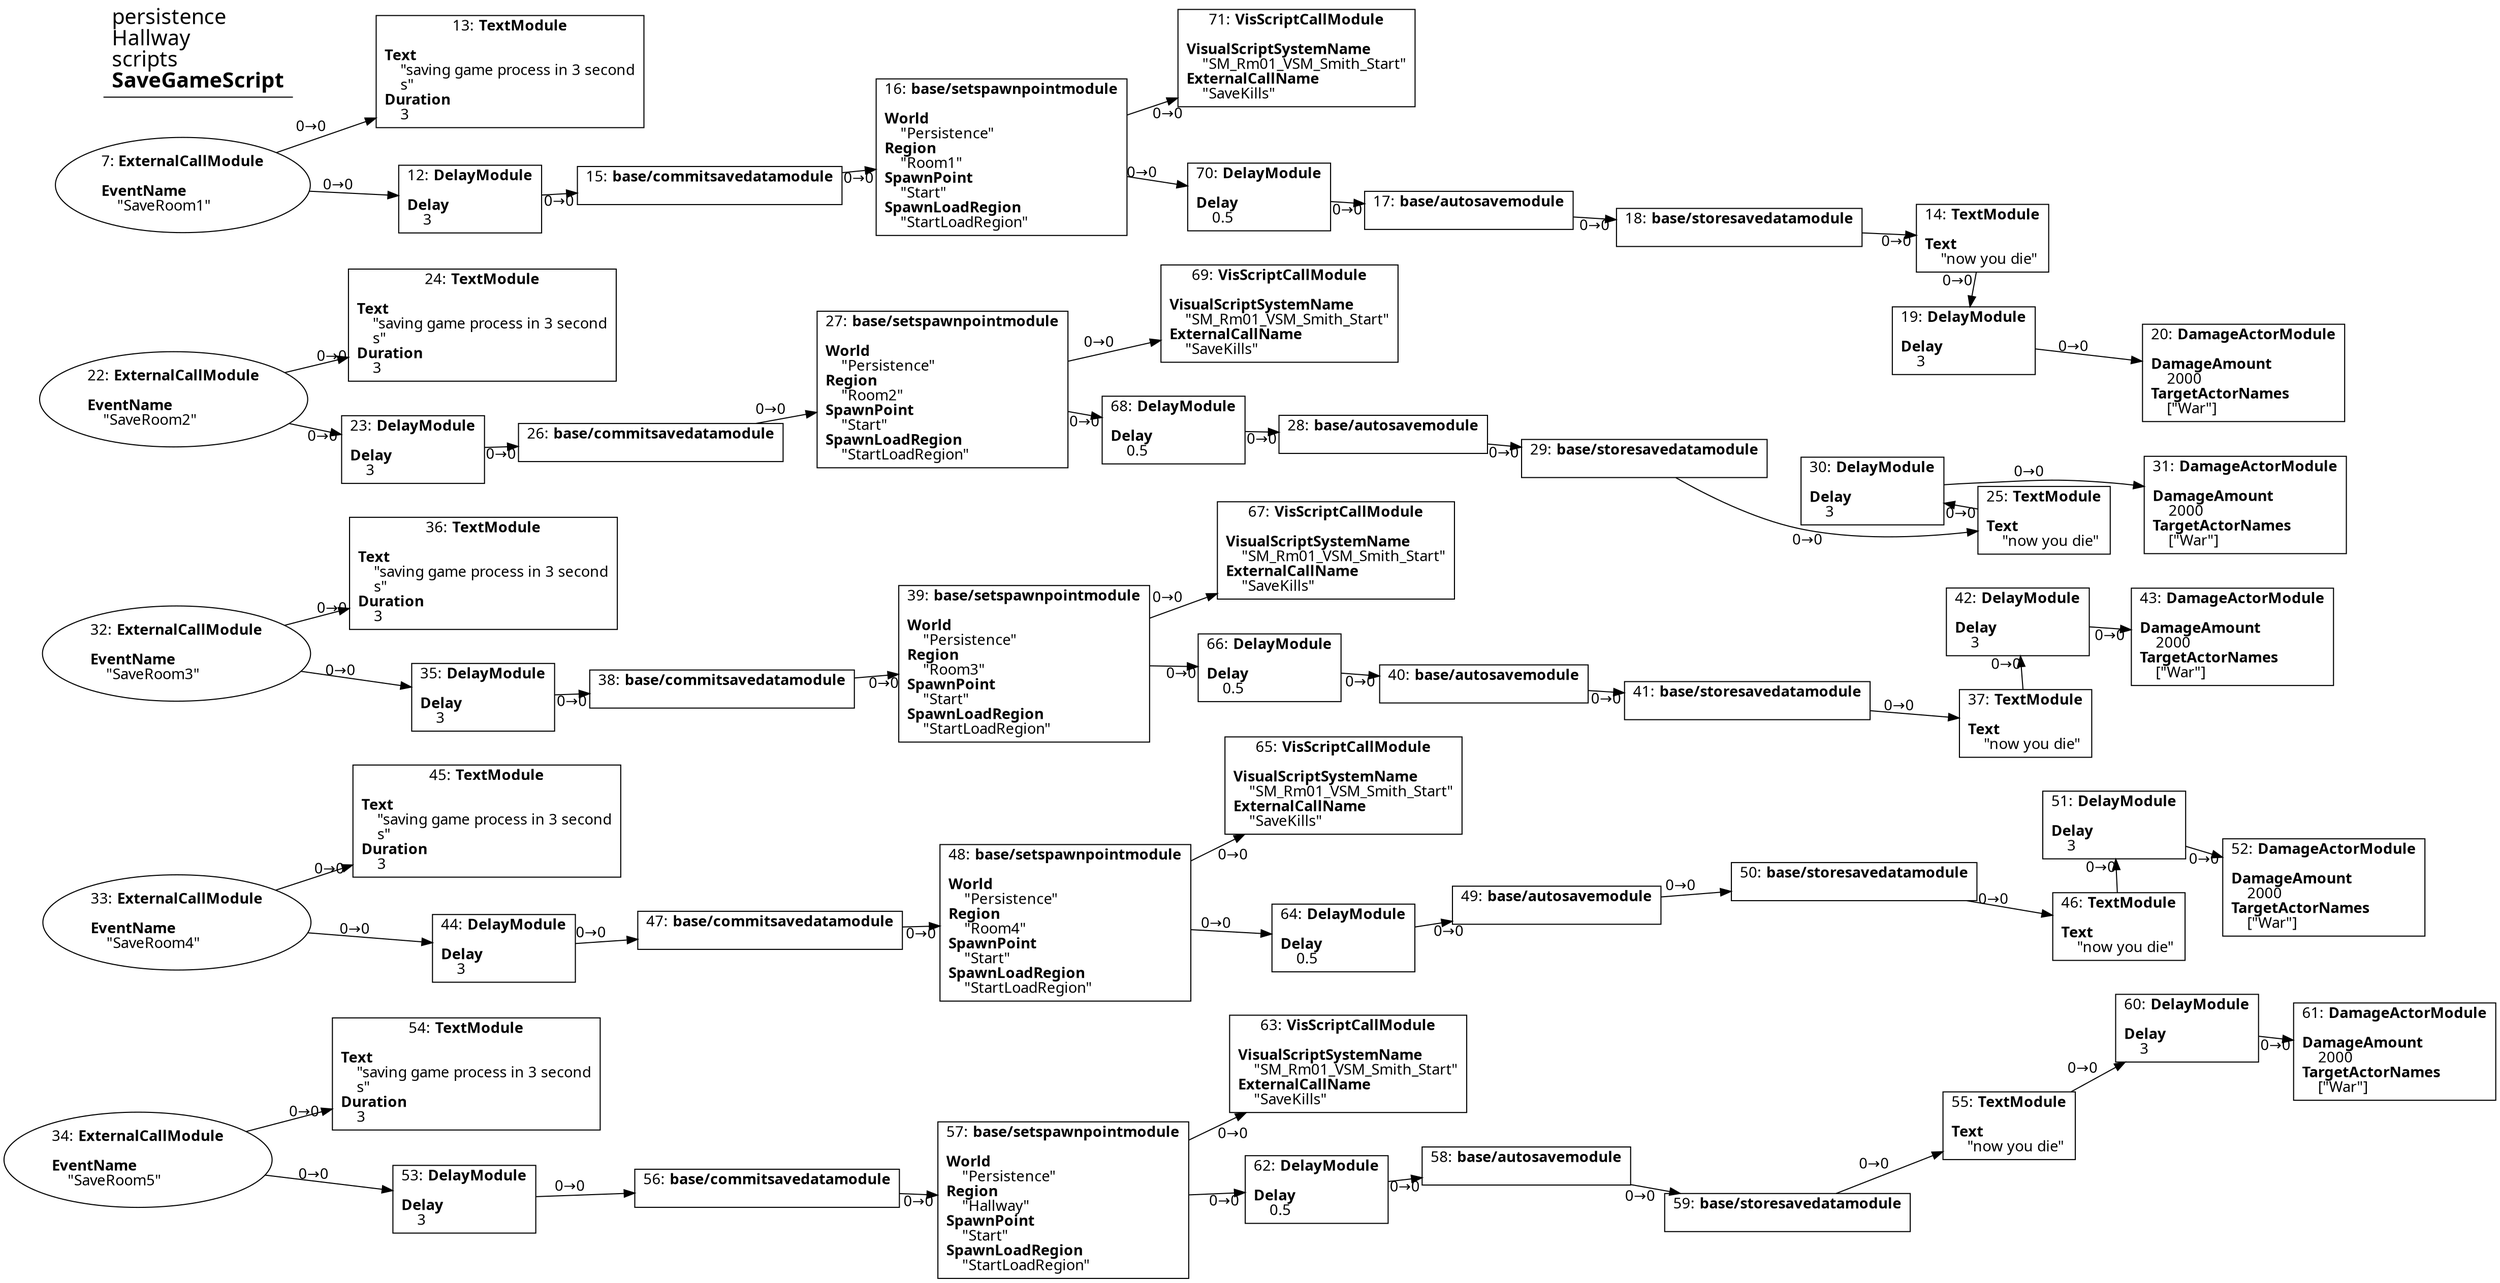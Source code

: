 digraph {
    layout = fdp;
    overlap = prism;
    sep = "+16";
    splines = spline;

    node [ shape = box ];

    graph [ fontname = "Segoe UI" ];
    node [ fontname = "Segoe UI" ];
    edge [ fontname = "Segoe UI" ];

    7 [ label = <7: <b>ExternalCallModule</b><br/><br/><b>EventName</b><br align="left"/>    &quot;SaveRoom1&quot;<br align="left"/>> ];
    7 [ shape = oval ]
    7 [ pos = "0.036000002,-0.179!" ];
    7 -> 12 [ label = "0→0" ];
    7 -> 13 [ label = "0→0" ];

    12 [ label = <12: <b>DelayModule</b><br/><br/><b>Delay</b><br align="left"/>    3<br align="left"/>> ];
    12 [ pos = "0.28800002,-0.179!" ];
    12 -> 15 [ label = "0→0" ];

    13 [ label = <13: <b>TextModule</b><br/><br/><b>Text</b><br align="left"/>    &quot;saving game process in 3 second<br align="left"/>    s&quot;<br align="left"/><b>Duration</b><br align="left"/>    3<br align="left"/>> ];
    13 [ pos = "0.30900002,-0.11000001!" ];

    14 [ label = <14: <b>TextModule</b><br/><br/><b>Text</b><br align="left"/>    &quot;now you die&quot;<br align="left"/>> ];
    14 [ pos = "1.4410001,-0.179!" ];
    14 -> 19 [ label = "0→0" ];

    15 [ label = <15: <b>base/commitsavedatamodule</b><br/><br/>> ];
    15 [ pos = "0.44300002,-0.179!" ];
    15 -> 16 [ label = "0→0" ];

    16 [ label = <16: <b>base/setspawnpointmodule</b><br/><br/><b>World</b><br align="left"/>    &quot;Persistence&quot;<br align="left"/><b>Region</b><br align="left"/>    &quot;Room1&quot;<br align="left"/><b>SpawnPoint</b><br align="left"/>    &quot;Start&quot;<br align="left"/><b>SpawnLoadRegion</b><br align="left"/>    &quot;StartLoadRegion&quot;<br align="left"/>> ];
    16 [ pos = "0.666,-0.179!" ];
    16 -> 70 [ label = "0→0" ];
    16 -> 71 [ label = "0→0" ];

    17 [ label = <17: <b>base/autosavemodule</b><br/><br/>> ];
    17 [ pos = "1.077,-0.179!" ];
    17 -> 18 [ label = "0→0" ];

    18 [ label = <18: <b>base/storesavedatamodule</b><br/><br/>> ];
    18 [ pos = "1.243,-0.179!" ];
    18 -> 14 [ label = "0→0" ];

    19 [ label = <19: <b>DelayModule</b><br/><br/><b>Delay</b><br align="left"/>    3<br align="left"/>> ];
    19 [ pos = "1.6430001,-0.179!" ];
    19 -> 20 [ label = "0→0" ];

    20 [ label = <20: <b>DamageActorModule</b><br/><br/><b>DamageAmount</b><br align="left"/>    2000<br align="left"/><b>TargetActorNames</b><br align="left"/>    [&quot;War&quot;]<br align="left"/>> ];
    20 [ pos = "1.7900001,-0.179!" ];

    22 [ label = <22: <b>ExternalCallModule</b><br/><br/><b>EventName</b><br align="left"/>    &quot;SaveRoom2&quot;<br align="left"/>> ];
    22 [ shape = oval ]
    22 [ pos = "0.038000003,-0.45600003!" ];
    22 -> 23 [ label = "0→0" ];
    22 -> 24 [ label = "0→0" ];

    23 [ label = <23: <b>DelayModule</b><br/><br/><b>Delay</b><br align="left"/>    3<br align="left"/>> ];
    23 [ pos = "0.28500003,-0.45600003!" ];
    23 -> 26 [ label = "0→0" ];

    24 [ label = <24: <b>TextModule</b><br/><br/><b>Text</b><br align="left"/>    &quot;saving game process in 3 second<br align="left"/>    s&quot;<br align="left"/><b>Duration</b><br align="left"/>    3<br align="left"/>> ];
    24 [ pos = "0.287,-0.388!" ];

    25 [ label = <25: <b>TextModule</b><br/><br/><b>Text</b><br align="left"/>    &quot;now you die&quot;<br align="left"/>> ];
    25 [ pos = "1.4640001,-0.45600003!" ];
    25 -> 30 [ label = "0→0" ];

    26 [ label = <26: <b>base/commitsavedatamodule</b><br/><br/>> ];
    26 [ pos = "0.42800003,-0.45600003!" ];
    26 -> 27 [ label = "0→0" ];

    27 [ label = <27: <b>base/setspawnpointmodule</b><br/><br/><b>World</b><br align="left"/>    &quot;Persistence&quot;<br align="left"/><b>Region</b><br align="left"/>    &quot;Room2&quot;<br align="left"/><b>SpawnPoint</b><br align="left"/>    &quot;Start&quot;<br align="left"/><b>SpawnLoadRegion</b><br align="left"/>    &quot;StartLoadRegion&quot;<br align="left"/>> ];
    27 [ pos = "0.64500004,-0.45600003!" ];
    27 -> 68 [ label = "0→0" ];
    27 -> 69 [ label = "0→0" ];

    28 [ label = <28: <b>base/autosavemodule</b><br/><br/>> ];
    28 [ pos = "1.0830001,-0.45600003!" ];
    28 -> 29 [ label = "0→0" ];

    29 [ label = <29: <b>base/storesavedatamodule</b><br/><br/>> ];
    29 [ pos = "1.246,-0.45600003!" ];
    29 -> 25 [ label = "0→0" ];

    30 [ label = <30: <b>DelayModule</b><br/><br/><b>Delay</b><br align="left"/>    3<br align="left"/>> ];
    30 [ pos = "1.669,-0.45600003!" ];
    30 -> 31 [ label = "0→0" ];

    31 [ label = <31: <b>DamageActorModule</b><br/><br/><b>DamageAmount</b><br align="left"/>    2000<br align="left"/><b>TargetActorNames</b><br align="left"/>    [&quot;War&quot;]<br align="left"/>> ];
    31 [ pos = "1.8340001,-0.45600003!" ];

    32 [ label = <32: <b>ExternalCallModule</b><br/><br/><b>EventName</b><br align="left"/>    &quot;SaveRoom3&quot;<br align="left"/>> ];
    32 [ shape = oval ]
    32 [ pos = "0.042000003,-0.77000004!" ];
    32 -> 35 [ label = "0→0" ];
    32 -> 36 [ label = "0→0" ];

    33 [ label = <33: <b>ExternalCallModule</b><br/><br/><b>EventName</b><br align="left"/>    &quot;SaveRoom4&quot;<br align="left"/>> ];
    33 [ shape = oval ]
    33 [ pos = "0.044000003,-1.093!" ];
    33 -> 44 [ label = "0→0" ];
    33 -> 45 [ label = "0→0" ];

    34 [ label = <34: <b>ExternalCallModule</b><br/><br/><b>EventName</b><br align="left"/>    &quot;SaveRoom5&quot;<br align="left"/>> ];
    34 [ shape = oval ]
    34 [ pos = "0.045,-1.4280001!" ];
    34 -> 53 [ label = "0→0" ];
    34 -> 54 [ label = "0→0" ];

    35 [ label = <35: <b>DelayModule</b><br/><br/><b>Delay</b><br align="left"/>    3<br align="left"/>> ];
    35 [ pos = "0.287,-0.77000004!" ];
    35 -> 38 [ label = "0→0" ];

    36 [ label = <36: <b>TextModule</b><br/><br/><b>Text</b><br align="left"/>    &quot;saving game process in 3 second<br align="left"/>    s&quot;<br align="left"/><b>Duration</b><br align="left"/>    3<br align="left"/>> ];
    36 [ pos = "0.289,-0.702!" ];

    37 [ label = <37: <b>TextModule</b><br/><br/><b>Text</b><br align="left"/>    &quot;now you die&quot;<br align="left"/>> ];
    37 [ pos = "1.5170001,-0.77000004!" ];
    37 -> 42 [ label = "0→0" ];

    38 [ label = <38: <b>base/commitsavedatamodule</b><br/><br/>> ];
    38 [ pos = "0.48100004,-0.77000004!" ];
    38 -> 39 [ label = "0→0" ];

    39 [ label = <39: <b>base/setspawnpointmodule</b><br/><br/><b>World</b><br align="left"/>    &quot;Persistence&quot;<br align="left"/><b>Region</b><br align="left"/>    &quot;Room3&quot;<br align="left"/><b>SpawnPoint</b><br align="left"/>    &quot;Start&quot;<br align="left"/><b>SpawnLoadRegion</b><br align="left"/>    &quot;StartLoadRegion&quot;<br align="left"/>> ];
    39 [ pos = "0.698,-0.77000004!" ];
    39 -> 66 [ label = "0→0" ];
    39 -> 67 [ label = "0→0" ];

    40 [ label = <40: <b>base/autosavemodule</b><br/><br/>> ];
    40 [ pos = "1.1,-0.77000004!" ];
    40 -> 41 [ label = "0→0" ];

    41 [ label = <41: <b>base/storesavedatamodule</b><br/><br/>> ];
    41 [ pos = "1.299,-0.77000004!" ];
    41 -> 37 [ label = "0→0" ];

    42 [ label = <42: <b>DelayModule</b><br/><br/><b>Delay</b><br align="left"/>    3<br align="left"/>> ];
    42 [ pos = "1.7220001,-0.77000004!" ];
    42 -> 43 [ label = "0→0" ];

    43 [ label = <43: <b>DamageActorModule</b><br/><br/><b>DamageAmount</b><br align="left"/>    2000<br align="left"/><b>TargetActorNames</b><br align="left"/>    [&quot;War&quot;]<br align="left"/>> ];
    43 [ pos = "1.8600001,-0.77000004!" ];

    44 [ label = <44: <b>DelayModule</b><br/><br/><b>Delay</b><br align="left"/>    3<br align="left"/>> ];
    44 [ pos = "0.291,-1.093!" ];
    44 -> 47 [ label = "0→0" ];

    45 [ label = <45: <b>TextModule</b><br/><br/><b>Text</b><br align="left"/>    &quot;saving game process in 3 second<br align="left"/>    s&quot;<br align="left"/><b>Duration</b><br align="left"/>    3<br align="left"/>> ];
    45 [ pos = "0.293,-1.0250001!" ];

    46 [ label = <46: <b>TextModule</b><br/><br/><b>Text</b><br align="left"/>    &quot;now you die&quot;<br align="left"/>> ];
    46 [ pos = "1.521,-1.093!" ];
    46 -> 51 [ label = "0→0" ];

    47 [ label = <47: <b>base/commitsavedatamodule</b><br/><br/>> ];
    47 [ pos = "0.485,-1.093!" ];
    47 -> 48 [ label = "0→0" ];

    48 [ label = <48: <b>base/setspawnpointmodule</b><br/><br/><b>World</b><br align="left"/>    &quot;Persistence&quot;<br align="left"/><b>Region</b><br align="left"/>    &quot;Room4&quot;<br align="left"/><b>SpawnPoint</b><br align="left"/>    &quot;Start&quot;<br align="left"/><b>SpawnLoadRegion</b><br align="left"/>    &quot;StartLoadRegion&quot;<br align="left"/>> ];
    48 [ pos = "0.702,-1.093!" ];
    48 -> 64 [ label = "0→0" ];
    48 -> 65 [ label = "0→0" ];

    49 [ label = <49: <b>base/autosavemodule</b><br/><br/>> ];
    49 [ pos = "1.125,-1.093!" ];
    49 -> 50 [ label = "0→0" ];

    50 [ label = <50: <b>base/storesavedatamodule</b><br/><br/>> ];
    50 [ pos = "1.3030001,-1.093!" ];
    50 -> 46 [ label = "0→0" ];

    51 [ label = <51: <b>DelayModule</b><br/><br/><b>Delay</b><br align="left"/>    3<br align="left"/>> ];
    51 [ pos = "1.7260001,-1.093!" ];
    51 -> 52 [ label = "0→0" ];

    52 [ label = <52: <b>DamageActorModule</b><br/><br/><b>DamageAmount</b><br align="left"/>    2000<br align="left"/><b>TargetActorNames</b><br align="left"/>    [&quot;War&quot;]<br align="left"/>> ];
    52 [ pos = "1.891,-1.093!" ];

    53 [ label = <53: <b>DelayModule</b><br/><br/><b>Delay</b><br align="left"/>    3<br align="left"/>> ];
    53 [ pos = "0.28800002,-1.4280001!" ];
    53 -> 56 [ label = "0→0" ];

    54 [ label = <54: <b>TextModule</b><br/><br/><b>Text</b><br align="left"/>    &quot;saving game process in 3 second<br align="left"/>    s&quot;<br align="left"/><b>Duration</b><br align="left"/>    3<br align="left"/>> ];
    54 [ pos = "0.29000002,-1.36!" ];

    55 [ label = <55: <b>TextModule</b><br/><br/><b>Text</b><br align="left"/>    &quot;now you die&quot;<br align="left"/>> ];
    55 [ pos = "1.5180001,-1.4280001!" ];
    55 -> 60 [ label = "0→0" ];

    56 [ label = <56: <b>base/commitsavedatamodule</b><br/><br/>> ];
    56 [ pos = "0.48200002,-1.4280001!" ];
    56 -> 57 [ label = "0→0" ];

    57 [ label = <57: <b>base/setspawnpointmodule</b><br/><br/><b>World</b><br align="left"/>    &quot;Persistence&quot;<br align="left"/><b>Region</b><br align="left"/>    &quot;Hallway&quot;<br align="left"/><b>SpawnPoint</b><br align="left"/>    &quot;Start&quot;<br align="left"/><b>SpawnLoadRegion</b><br align="left"/>    &quot;StartLoadRegion&quot;<br align="left"/>> ];
    57 [ pos = "0.69900006,-1.427!" ];
    57 -> 62 [ label = "0→0" ];
    57 -> 63 [ label = "0→0" ];

    58 [ label = <58: <b>base/autosavemodule</b><br/><br/>> ];
    58 [ pos = "1.1220001,-1.4280001!" ];
    58 -> 59 [ label = "0→0" ];

    59 [ label = <59: <b>base/storesavedatamodule</b><br/><br/>> ];
    59 [ pos = "1.3000001,-1.4280001!" ];
    59 -> 55 [ label = "0→0" ];

    60 [ label = <60: <b>DelayModule</b><br/><br/><b>Delay</b><br align="left"/>    3<br align="left"/>> ];
    60 [ pos = "1.723,-1.4280001!" ];
    60 -> 61 [ label = "0→0" ];

    61 [ label = <61: <b>DamageActorModule</b><br/><br/><b>DamageAmount</b><br align="left"/>    2000<br align="left"/><b>TargetActorNames</b><br align="left"/>    [&quot;War&quot;]<br align="left"/>> ];
    61 [ pos = "1.8880001,-1.4280001!" ];

    62 [ label = <62: <b>DelayModule</b><br/><br/><b>Delay</b><br align="left"/>    0.5<br align="left"/>> ];
    62 [ pos = "0.95900005,-1.4280001!" ];
    62 -> 58 [ label = "0→0" ];

    63 [ label = <63: <b>VisScriptCallModule</b><br/><br/><b>VisualScriptSystemName</b><br align="left"/>    &quot;SM_Rm01_VSM_Smith_Start&quot;<br align="left"/><b>ExternalCallName</b><br align="left"/>    &quot;SaveKills&quot;<br align="left"/>> ];
    63 [ pos = "0.95900005,-1.3360001!" ];

    64 [ label = <64: <b>DelayModule</b><br/><br/><b>Delay</b><br align="left"/>    0.5<br align="left"/>> ];
    64 [ pos = "0.94100004,-1.093!" ];
    64 -> 49 [ label = "0→0" ];

    65 [ label = <65: <b>VisScriptCallModule</b><br/><br/><b>VisualScriptSystemName</b><br align="left"/>    &quot;SM_Rm01_VSM_Smith_Start&quot;<br align="left"/><b>ExternalCallName</b><br align="left"/>    &quot;SaveKills&quot;<br align="left"/>> ];
    65 [ pos = "0.94100004,-1.001!" ];

    66 [ label = <66: <b>DelayModule</b><br/><br/><b>Delay</b><br align="left"/>    0.5<br align="left"/>> ];
    66 [ pos = "0.933,-0.77000004!" ];
    66 -> 40 [ label = "0→0" ];

    67 [ label = <67: <b>VisScriptCallModule</b><br/><br/><b>VisualScriptSystemName</b><br align="left"/>    &quot;SM_Rm01_VSM_Smith_Start&quot;<br align="left"/><b>ExternalCallName</b><br align="left"/>    &quot;SaveKills&quot;<br align="left"/>> ];
    67 [ pos = "0.933,-0.67800003!" ];

    68 [ label = <68: <b>DelayModule</b><br/><br/><b>Delay</b><br align="left"/>    0.5<br align="left"/>> ];
    68 [ pos = "0.89300007,-0.45600003!" ];
    68 -> 28 [ label = "0→0" ];

    69 [ label = <69: <b>VisScriptCallModule</b><br/><br/><b>VisualScriptSystemName</b><br align="left"/>    &quot;SM_Rm01_VSM_Smith_Start&quot;<br align="left"/><b>ExternalCallName</b><br align="left"/>    &quot;SaveKills&quot;<br align="left"/>> ];
    69 [ pos = "0.89300007,-0.36400002!" ];

    70 [ label = <70: <b>DelayModule</b><br/><br/><b>Delay</b><br align="left"/>    0.5<br align="left"/>> ];
    70 [ pos = "0.90500003,-0.179!" ];
    70 -> 17 [ label = "0→0" ];

    71 [ label = <71: <b>VisScriptCallModule</b><br/><br/><b>VisualScriptSystemName</b><br align="left"/>    &quot;SM_Rm01_VSM_Smith_Start&quot;<br align="left"/><b>ExternalCallName</b><br align="left"/>    &quot;SaveKills&quot;<br align="left"/>> ];
    71 [ pos = "0.90500003,-0.087000005!" ];

    title [ pos = "0.035,-0.086!" ];
    title [ shape = underline ];
    title [ label = <<font point-size="20">persistence<br align="left"/>Hallway<br align="left"/>scripts<br align="left"/><b>SaveGameScript</b><br align="left"/></font>> ];
}
